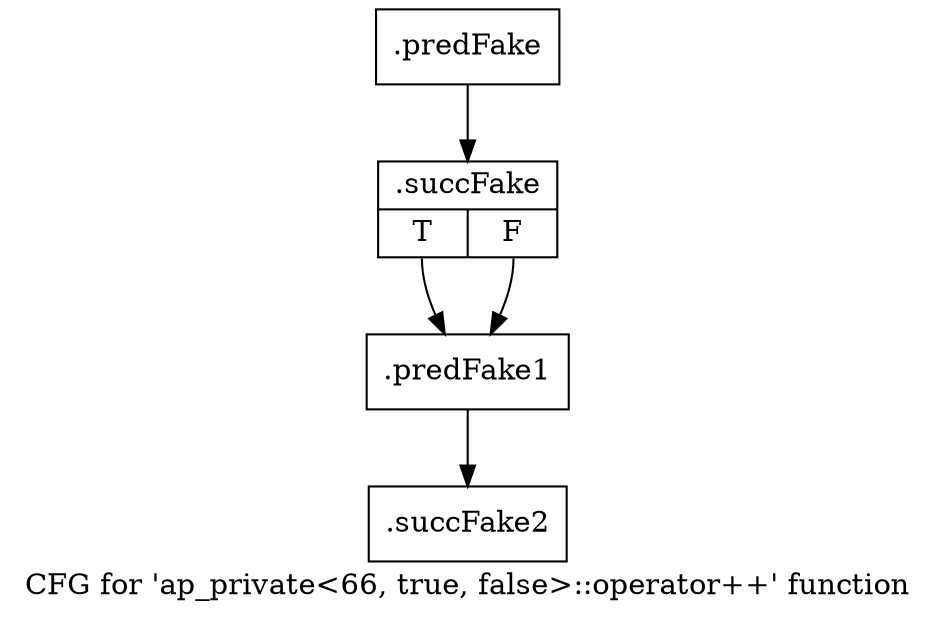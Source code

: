 digraph "CFG for 'ap_private\<66, true, false\>::operator++' function" {
	label="CFG for 'ap_private\<66, true, false\>::operator++' function";

	Node0x5f58ee0 [shape=record,filename="",linenumber="",label="{.predFake}"];
	Node0x5f58ee0 -> Node0x6304e40[ callList="" memoryops="" filename="/mnt/xilinx/Vitis_HLS/2021.2/include/etc/ap_private.h" execusionnum="0"];
	Node0x6304e40 [shape=record,filename="/mnt/xilinx/Vitis_HLS/2021.2/include/etc/ap_private.h",linenumber="4832",label="{.succFake|{<s0>T|<s1>F}}"];
	Node0x6304e40:s0 -> Node0x5f5a1c0;
	Node0x6304e40:s1 -> Node0x5f5a1c0[ callList="" memoryops="" filename="/mnt/xilinx/Vitis_HLS/2021.2/include/etc/ap_private.h" execusionnum="0"];
	Node0x5f5a1c0 [shape=record,filename="/mnt/xilinx/Vitis_HLS/2021.2/include/etc/ap_private.h",linenumber="4832",label="{.predFake1}"];
	Node0x5f5a1c0 -> Node0x6304fa0[ callList="" memoryops="" filename="/mnt/xilinx/Vitis_HLS/2021.2/include/etc/ap_private.h" execusionnum="0"];
	Node0x6304fa0 [shape=record,filename="/mnt/xilinx/Vitis_HLS/2021.2/include/etc/ap_private.h",linenumber="4832",label="{.succFake2}"];
}
